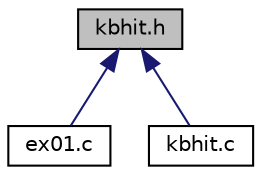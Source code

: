 digraph "kbhit.h"
{
  edge [fontname="Helvetica",fontsize="10",labelfontname="Helvetica",labelfontsize="10"];
  node [fontname="Helvetica",fontsize="10",shape=record];
  Node1 [label="kbhit.h",height=0.2,width=0.4,color="black", fillcolor="grey75", style="filled", fontcolor="black"];
  Node1 -> Node2 [dir="back",color="midnightblue",fontsize="10",style="solid",fontname="Helvetica"];
  Node2 [label="ex01.c",height=0.2,width=0.4,color="black", fillcolor="white", style="filled",URL="$ex01_8c.html"];
  Node1 -> Node3 [dir="back",color="midnightblue",fontsize="10",style="solid",fontname="Helvetica"];
  Node3 [label="kbhit.c",height=0.2,width=0.4,color="black", fillcolor="white", style="filled",URL="$kbhit_8c.html"];
}
